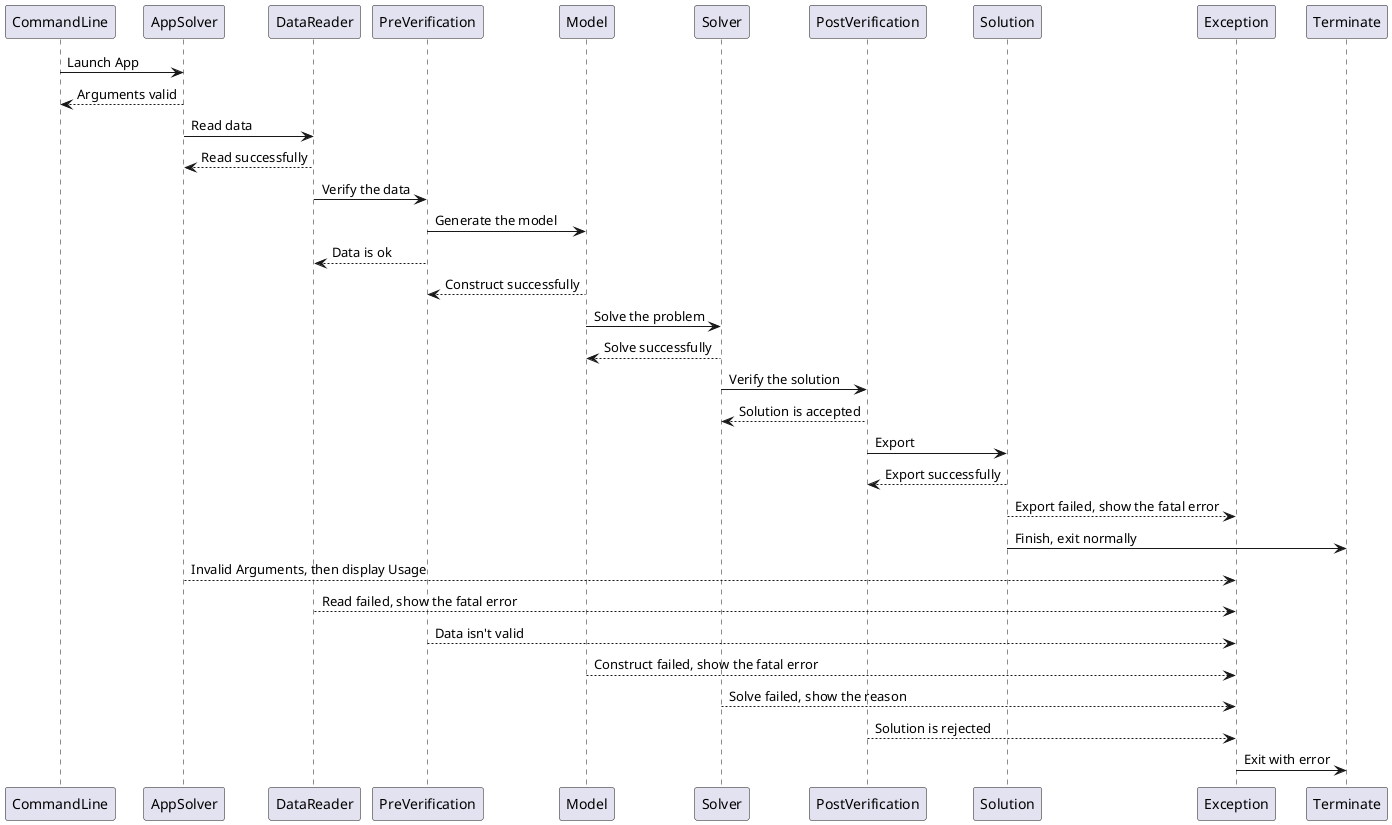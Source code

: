 @startuml
CommandLine->AppSolver: Launch App
AppSolver-->CommandLine:Arguments valid
AppSolver->DataReader:Read data
DataReader-->AppSolver:Read successfully
DataReader->PreVerification:Verify the data
PreVerification->Model:Generate the model
PreVerification-->DataReader:Data is ok
Model-->PreVerification:Construct successfully
Model->Solver:Solve the problem
Solver-->Model:Solve successfully
Solver->PostVerification:Verify the solution
PostVerification-->Solver:Solution is accepted
PostVerification->Solution:Export
Solution-->PostVerification:Export successfully
Solution-->Exception:Export failed, show the fatal error
Solution->Terminate:Finish, exit normally
AppSolver-->Exception:Invalid Arguments, then display Usage
DataReader-->Exception:Read failed, show the fatal error
PreVerification-->Exception:Data isn't valid
Model-->Exception:Construct failed, show the fatal error
Solver-->Exception:Solve failed, show the reason
PostVerification-->Exception:Solution is rejected
Exception->Terminate:Exit with error
@enduml